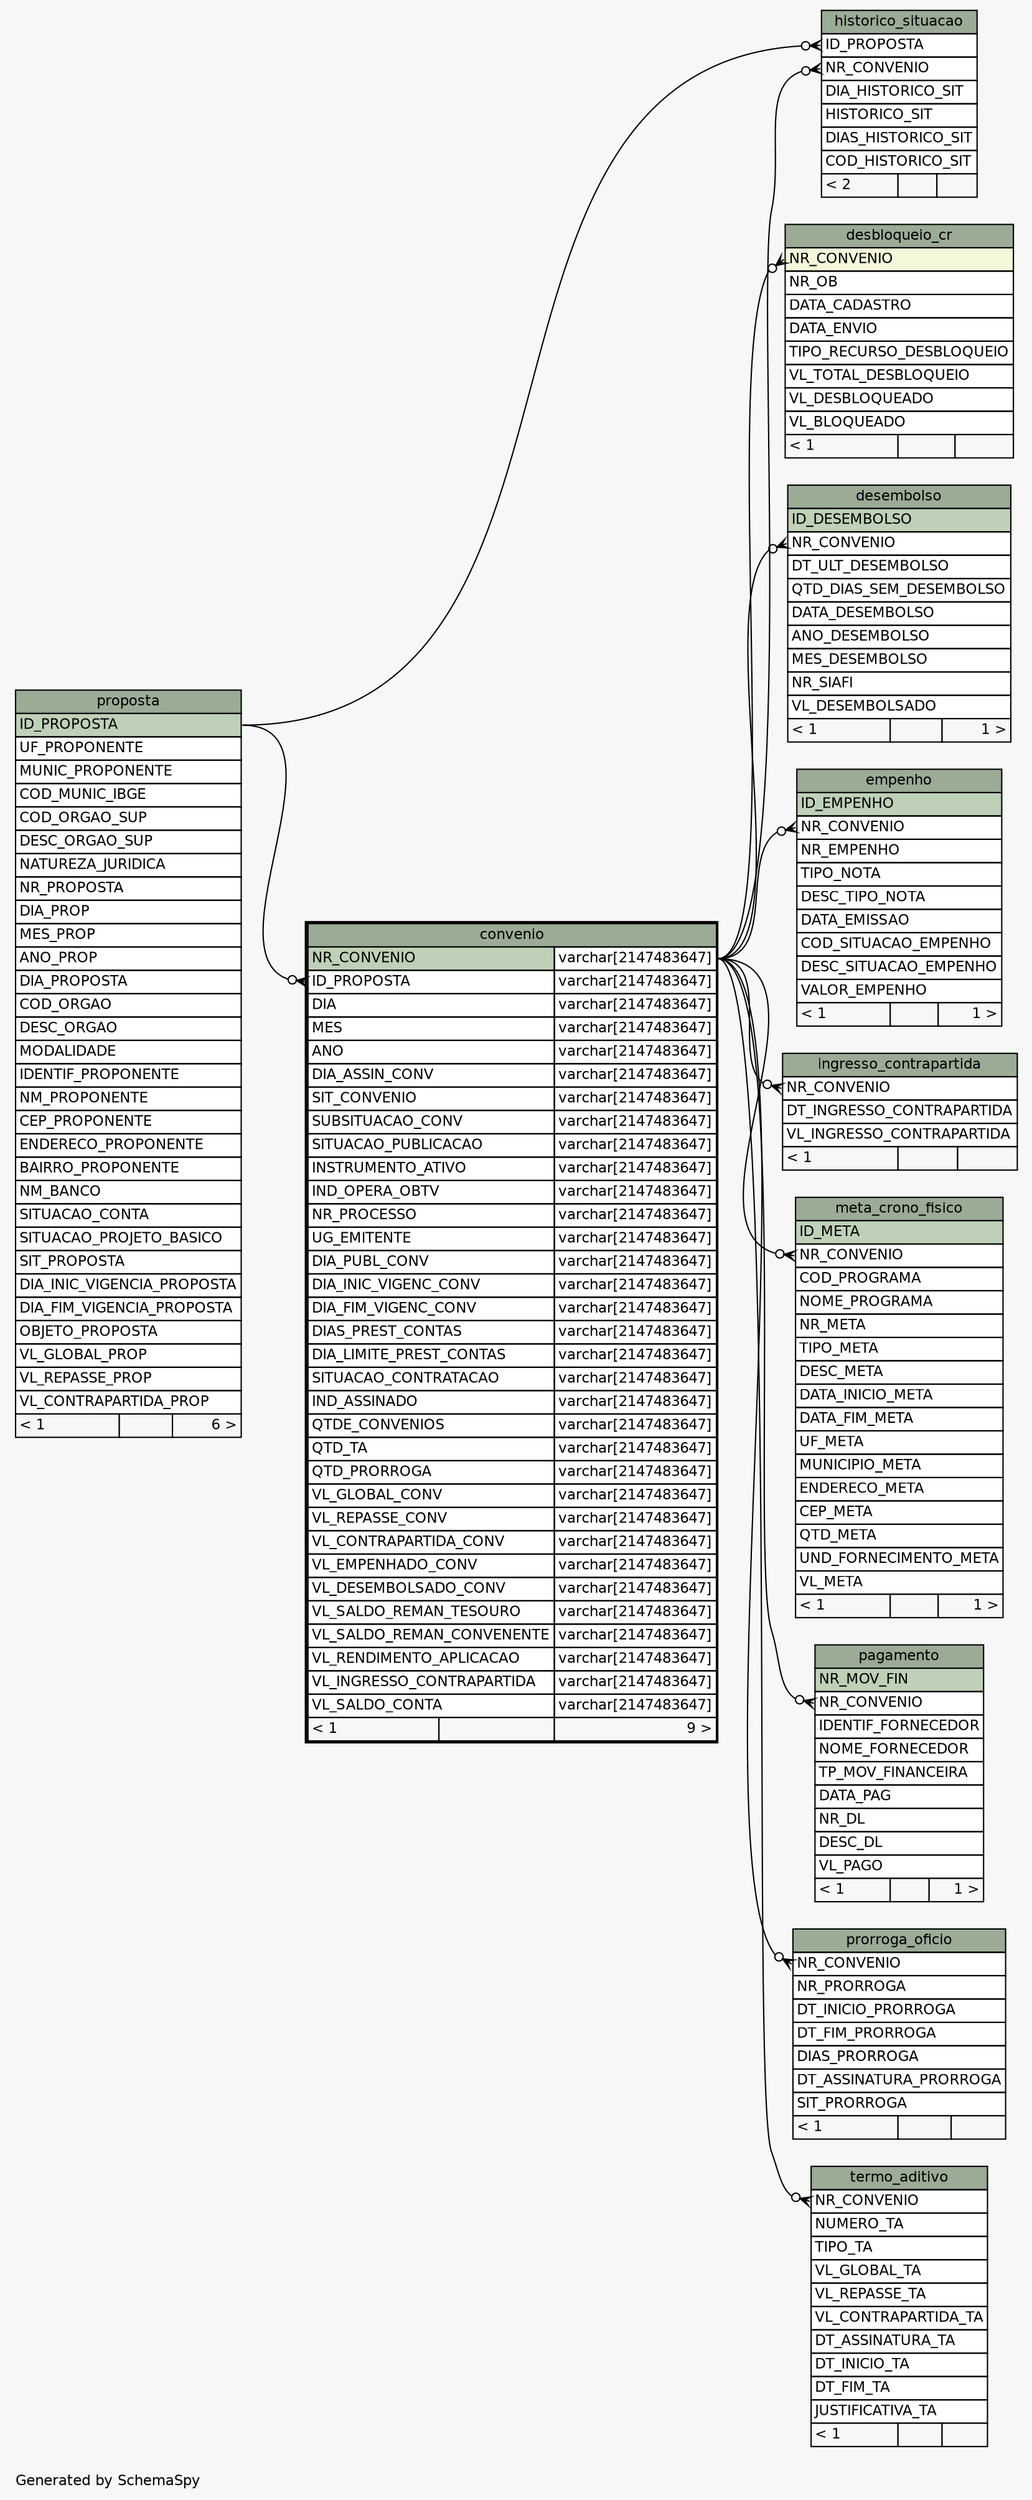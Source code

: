// dot 2.38.0 on Windows 10 10.0
// SchemaSpy rev 590
digraph "oneDegreeRelationshipsDiagram" {
  graph [
    rankdir="RL"
    bgcolor="#f7f7f7"
    label="\nGenerated by SchemaSpy"
    labeljust="l"
    nodesep="0.18"
    ranksep="0.46"
    fontname="Helvetica"
    fontsize="11"
  ];
  node [
    fontname="Helvetica"
    fontsize="11"
    shape="plaintext"
  ];
  edge [
    arrowsize="0.8"
  ];
  "convenio":"ID_PROPOSTA":w -> "proposta":"ID_PROPOSTA":e [arrowhead=none dir=back arrowtail=crowodot];
  "desbloqueio_cr":"NR_CONVENIO":w -> "convenio":"NR_CONVENIO.type":e [arrowhead=none dir=back arrowtail=crowodot];
  "desembolso":"NR_CONVENIO":w -> "convenio":"NR_CONVENIO.type":e [arrowhead=none dir=back arrowtail=crowodot];
  "empenho":"NR_CONVENIO":w -> "convenio":"NR_CONVENIO.type":e [arrowhead=none dir=back arrowtail=crowodot];
  "historico_situacao":"ID_PROPOSTA":w -> "proposta":"ID_PROPOSTA":e [arrowhead=none dir=back arrowtail=crowodot];
  "historico_situacao":"NR_CONVENIO":w -> "convenio":"NR_CONVENIO.type":e [arrowhead=none dir=back arrowtail=crowodot];
  "ingresso_contrapartida":"NR_CONVENIO":w -> "convenio":"NR_CONVENIO.type":e [arrowhead=none dir=back arrowtail=crowodot];
  "meta_crono_fisico":"NR_CONVENIO":w -> "convenio":"NR_CONVENIO.type":e [arrowhead=none dir=back arrowtail=crowodot];
  "pagamento":"NR_CONVENIO":w -> "convenio":"NR_CONVENIO.type":e [arrowhead=none dir=back arrowtail=crowodot];
  "prorroga_oficio":"NR_CONVENIO":w -> "convenio":"NR_CONVENIO.type":e [arrowhead=none dir=back arrowtail=crowodot];
  "termo_aditivo":"NR_CONVENIO":w -> "convenio":"NR_CONVENIO.type":e [arrowhead=none dir=back arrowtail=crowodot];
  "convenio" [
    label=<
    <TABLE BORDER="2" CELLBORDER="1" CELLSPACING="0" BGCOLOR="#ffffff">
      <TR><TD COLSPAN="3" BGCOLOR="#9bab96" ALIGN="CENTER">convenio</TD></TR>
      <TR><TD PORT="NR_CONVENIO" COLSPAN="2" BGCOLOR="#bed1b8" ALIGN="LEFT">NR_CONVENIO</TD><TD PORT="NR_CONVENIO.type" ALIGN="LEFT">varchar[2147483647]</TD></TR>
      <TR><TD PORT="ID_PROPOSTA" COLSPAN="2" ALIGN="LEFT">ID_PROPOSTA</TD><TD PORT="ID_PROPOSTA.type" ALIGN="LEFT">varchar[2147483647]</TD></TR>
      <TR><TD PORT="DIA" COLSPAN="2" ALIGN="LEFT">DIA</TD><TD PORT="DIA.type" ALIGN="LEFT">varchar[2147483647]</TD></TR>
      <TR><TD PORT="MES" COLSPAN="2" ALIGN="LEFT">MES</TD><TD PORT="MES.type" ALIGN="LEFT">varchar[2147483647]</TD></TR>
      <TR><TD PORT="ANO" COLSPAN="2" ALIGN="LEFT">ANO</TD><TD PORT="ANO.type" ALIGN="LEFT">varchar[2147483647]</TD></TR>
      <TR><TD PORT="DIA_ASSIN_CONV" COLSPAN="2" ALIGN="LEFT">DIA_ASSIN_CONV</TD><TD PORT="DIA_ASSIN_CONV.type" ALIGN="LEFT">varchar[2147483647]</TD></TR>
      <TR><TD PORT="SIT_CONVENIO" COLSPAN="2" ALIGN="LEFT">SIT_CONVENIO</TD><TD PORT="SIT_CONVENIO.type" ALIGN="LEFT">varchar[2147483647]</TD></TR>
      <TR><TD PORT="SUBSITUACAO_CONV" COLSPAN="2" ALIGN="LEFT">SUBSITUACAO_CONV</TD><TD PORT="SUBSITUACAO_CONV.type" ALIGN="LEFT">varchar[2147483647]</TD></TR>
      <TR><TD PORT="SITUACAO_PUBLICACAO" COLSPAN="2" ALIGN="LEFT">SITUACAO_PUBLICACAO</TD><TD PORT="SITUACAO_PUBLICACAO.type" ALIGN="LEFT">varchar[2147483647]</TD></TR>
      <TR><TD PORT="INSTRUMENTO_ATIVO" COLSPAN="2" ALIGN="LEFT">INSTRUMENTO_ATIVO</TD><TD PORT="INSTRUMENTO_ATIVO.type" ALIGN="LEFT">varchar[2147483647]</TD></TR>
      <TR><TD PORT="IND_OPERA_OBTV" COLSPAN="2" ALIGN="LEFT">IND_OPERA_OBTV</TD><TD PORT="IND_OPERA_OBTV.type" ALIGN="LEFT">varchar[2147483647]</TD></TR>
      <TR><TD PORT="NR_PROCESSO" COLSPAN="2" ALIGN="LEFT">NR_PROCESSO</TD><TD PORT="NR_PROCESSO.type" ALIGN="LEFT">varchar[2147483647]</TD></TR>
      <TR><TD PORT="UG_EMITENTE" COLSPAN="2" ALIGN="LEFT">UG_EMITENTE</TD><TD PORT="UG_EMITENTE.type" ALIGN="LEFT">varchar[2147483647]</TD></TR>
      <TR><TD PORT="DIA_PUBL_CONV" COLSPAN="2" ALIGN="LEFT">DIA_PUBL_CONV</TD><TD PORT="DIA_PUBL_CONV.type" ALIGN="LEFT">varchar[2147483647]</TD></TR>
      <TR><TD PORT="DIA_INIC_VIGENC_CONV" COLSPAN="2" ALIGN="LEFT">DIA_INIC_VIGENC_CONV</TD><TD PORT="DIA_INIC_VIGENC_CONV.type" ALIGN="LEFT">varchar[2147483647]</TD></TR>
      <TR><TD PORT="DIA_FIM_VIGENC_CONV" COLSPAN="2" ALIGN="LEFT">DIA_FIM_VIGENC_CONV</TD><TD PORT="DIA_FIM_VIGENC_CONV.type" ALIGN="LEFT">varchar[2147483647]</TD></TR>
      <TR><TD PORT="DIAS_PREST_CONTAS" COLSPAN="2" ALIGN="LEFT">DIAS_PREST_CONTAS</TD><TD PORT="DIAS_PREST_CONTAS.type" ALIGN="LEFT">varchar[2147483647]</TD></TR>
      <TR><TD PORT="DIA_LIMITE_PREST_CONTAS" COLSPAN="2" ALIGN="LEFT">DIA_LIMITE_PREST_CONTAS</TD><TD PORT="DIA_LIMITE_PREST_CONTAS.type" ALIGN="LEFT">varchar[2147483647]</TD></TR>
      <TR><TD PORT="SITUACAO_CONTRATACAO" COLSPAN="2" ALIGN="LEFT">SITUACAO_CONTRATACAO</TD><TD PORT="SITUACAO_CONTRATACAO.type" ALIGN="LEFT">varchar[2147483647]</TD></TR>
      <TR><TD PORT="IND_ASSINADO" COLSPAN="2" ALIGN="LEFT">IND_ASSINADO</TD><TD PORT="IND_ASSINADO.type" ALIGN="LEFT">varchar[2147483647]</TD></TR>
      <TR><TD PORT="QTDE_CONVENIOS" COLSPAN="2" ALIGN="LEFT">QTDE_CONVENIOS</TD><TD PORT="QTDE_CONVENIOS.type" ALIGN="LEFT">varchar[2147483647]</TD></TR>
      <TR><TD PORT="QTD_TA" COLSPAN="2" ALIGN="LEFT">QTD_TA</TD><TD PORT="QTD_TA.type" ALIGN="LEFT">varchar[2147483647]</TD></TR>
      <TR><TD PORT="QTD_PRORROGA" COLSPAN="2" ALIGN="LEFT">QTD_PRORROGA</TD><TD PORT="QTD_PRORROGA.type" ALIGN="LEFT">varchar[2147483647]</TD></TR>
      <TR><TD PORT="VL_GLOBAL_CONV" COLSPAN="2" ALIGN="LEFT">VL_GLOBAL_CONV</TD><TD PORT="VL_GLOBAL_CONV.type" ALIGN="LEFT">varchar[2147483647]</TD></TR>
      <TR><TD PORT="VL_REPASSE_CONV" COLSPAN="2" ALIGN="LEFT">VL_REPASSE_CONV</TD><TD PORT="VL_REPASSE_CONV.type" ALIGN="LEFT">varchar[2147483647]</TD></TR>
      <TR><TD PORT="VL_CONTRAPARTIDA_CONV" COLSPAN="2" ALIGN="LEFT">VL_CONTRAPARTIDA_CONV</TD><TD PORT="VL_CONTRAPARTIDA_CONV.type" ALIGN="LEFT">varchar[2147483647]</TD></TR>
      <TR><TD PORT="VL_EMPENHADO_CONV" COLSPAN="2" ALIGN="LEFT">VL_EMPENHADO_CONV</TD><TD PORT="VL_EMPENHADO_CONV.type" ALIGN="LEFT">varchar[2147483647]</TD></TR>
      <TR><TD PORT="VL_DESEMBOLSADO_CONV" COLSPAN="2" ALIGN="LEFT">VL_DESEMBOLSADO_CONV</TD><TD PORT="VL_DESEMBOLSADO_CONV.type" ALIGN="LEFT">varchar[2147483647]</TD></TR>
      <TR><TD PORT="VL_SALDO_REMAN_TESOURO" COLSPAN="2" ALIGN="LEFT">VL_SALDO_REMAN_TESOURO</TD><TD PORT="VL_SALDO_REMAN_TESOURO.type" ALIGN="LEFT">varchar[2147483647]</TD></TR>
      <TR><TD PORT="VL_SALDO_REMAN_CONVENENTE" COLSPAN="2" ALIGN="LEFT">VL_SALDO_REMAN_CONVENENTE</TD><TD PORT="VL_SALDO_REMAN_CONVENENTE.type" ALIGN="LEFT">varchar[2147483647]</TD></TR>
      <TR><TD PORT="VL_RENDIMENTO_APLICACAO" COLSPAN="2" ALIGN="LEFT">VL_RENDIMENTO_APLICACAO</TD><TD PORT="VL_RENDIMENTO_APLICACAO.type" ALIGN="LEFT">varchar[2147483647]</TD></TR>
      <TR><TD PORT="VL_INGRESSO_CONTRAPARTIDA" COLSPAN="2" ALIGN="LEFT">VL_INGRESSO_CONTRAPARTIDA</TD><TD PORT="VL_INGRESSO_CONTRAPARTIDA.type" ALIGN="LEFT">varchar[2147483647]</TD></TR>
      <TR><TD PORT="VL_SALDO_CONTA" COLSPAN="2" ALIGN="LEFT">VL_SALDO_CONTA</TD><TD PORT="VL_SALDO_CONTA.type" ALIGN="LEFT">varchar[2147483647]</TD></TR>
      <TR><TD ALIGN="LEFT" BGCOLOR="#f7f7f7">&lt; 1</TD><TD ALIGN="RIGHT" BGCOLOR="#f7f7f7">  </TD><TD ALIGN="RIGHT" BGCOLOR="#f7f7f7">9 &gt;</TD></TR>
    </TABLE>>
    URL="convenio.html"
    tooltip="convenio"
  ];
  "desbloqueio_cr" [
    label=<
    <TABLE BORDER="0" CELLBORDER="1" CELLSPACING="0" BGCOLOR="#ffffff">
      <TR><TD COLSPAN="3" BGCOLOR="#9bab96" ALIGN="CENTER">desbloqueio_cr</TD></TR>
      <TR><TD PORT="NR_CONVENIO" COLSPAN="3" BGCOLOR="#f4f7da" ALIGN="LEFT">NR_CONVENIO</TD></TR>
      <TR><TD PORT="NR_OB" COLSPAN="3" ALIGN="LEFT">NR_OB</TD></TR>
      <TR><TD PORT="DATA_CADASTRO" COLSPAN="3" ALIGN="LEFT">DATA_CADASTRO</TD></TR>
      <TR><TD PORT="DATA_ENVIO" COLSPAN="3" ALIGN="LEFT">DATA_ENVIO</TD></TR>
      <TR><TD PORT="TIPO_RECURSO_DESBLOQUEIO" COLSPAN="3" ALIGN="LEFT">TIPO_RECURSO_DESBLOQUEIO</TD></TR>
      <TR><TD PORT="VL_TOTAL_DESBLOQUEIO" COLSPAN="3" ALIGN="LEFT">VL_TOTAL_DESBLOQUEIO</TD></TR>
      <TR><TD PORT="VL_DESBLOQUEADO" COLSPAN="3" ALIGN="LEFT">VL_DESBLOQUEADO</TD></TR>
      <TR><TD PORT="VL_BLOQUEADO" COLSPAN="3" ALIGN="LEFT">VL_BLOQUEADO</TD></TR>
      <TR><TD ALIGN="LEFT" BGCOLOR="#f7f7f7">&lt; 1</TD><TD ALIGN="RIGHT" BGCOLOR="#f7f7f7">  </TD><TD ALIGN="RIGHT" BGCOLOR="#f7f7f7">  </TD></TR>
    </TABLE>>
    URL="desbloqueio_cr.html"
    tooltip="desbloqueio_cr"
  ];
  "desembolso" [
    label=<
    <TABLE BORDER="0" CELLBORDER="1" CELLSPACING="0" BGCOLOR="#ffffff">
      <TR><TD COLSPAN="3" BGCOLOR="#9bab96" ALIGN="CENTER">desembolso</TD></TR>
      <TR><TD PORT="ID_DESEMBOLSO" COLSPAN="3" BGCOLOR="#bed1b8" ALIGN="LEFT">ID_DESEMBOLSO</TD></TR>
      <TR><TD PORT="NR_CONVENIO" COLSPAN="3" ALIGN="LEFT">NR_CONVENIO</TD></TR>
      <TR><TD PORT="DT_ULT_DESEMBOLSO" COLSPAN="3" ALIGN="LEFT">DT_ULT_DESEMBOLSO</TD></TR>
      <TR><TD PORT="QTD_DIAS_SEM_DESEMBOLSO" COLSPAN="3" ALIGN="LEFT">QTD_DIAS_SEM_DESEMBOLSO</TD></TR>
      <TR><TD PORT="DATA_DESEMBOLSO" COLSPAN="3" ALIGN="LEFT">DATA_DESEMBOLSO</TD></TR>
      <TR><TD PORT="ANO_DESEMBOLSO" COLSPAN="3" ALIGN="LEFT">ANO_DESEMBOLSO</TD></TR>
      <TR><TD PORT="MES_DESEMBOLSO" COLSPAN="3" ALIGN="LEFT">MES_DESEMBOLSO</TD></TR>
      <TR><TD PORT="NR_SIAFI" COLSPAN="3" ALIGN="LEFT">NR_SIAFI</TD></TR>
      <TR><TD PORT="VL_DESEMBOLSADO" COLSPAN="3" ALIGN="LEFT">VL_DESEMBOLSADO</TD></TR>
      <TR><TD ALIGN="LEFT" BGCOLOR="#f7f7f7">&lt; 1</TD><TD ALIGN="RIGHT" BGCOLOR="#f7f7f7">  </TD><TD ALIGN="RIGHT" BGCOLOR="#f7f7f7">1 &gt;</TD></TR>
    </TABLE>>
    URL="desembolso.html"
    tooltip="desembolso"
  ];
  "empenho" [
    label=<
    <TABLE BORDER="0" CELLBORDER="1" CELLSPACING="0" BGCOLOR="#ffffff">
      <TR><TD COLSPAN="3" BGCOLOR="#9bab96" ALIGN="CENTER">empenho</TD></TR>
      <TR><TD PORT="ID_EMPENHO" COLSPAN="3" BGCOLOR="#bed1b8" ALIGN="LEFT">ID_EMPENHO</TD></TR>
      <TR><TD PORT="NR_CONVENIO" COLSPAN="3" ALIGN="LEFT">NR_CONVENIO</TD></TR>
      <TR><TD PORT="NR_EMPENHO" COLSPAN="3" ALIGN="LEFT">NR_EMPENHO</TD></TR>
      <TR><TD PORT="TIPO_NOTA" COLSPAN="3" ALIGN="LEFT">TIPO_NOTA</TD></TR>
      <TR><TD PORT="DESC_TIPO_NOTA" COLSPAN="3" ALIGN="LEFT">DESC_TIPO_NOTA</TD></TR>
      <TR><TD PORT="DATA_EMISSAO" COLSPAN="3" ALIGN="LEFT">DATA_EMISSAO</TD></TR>
      <TR><TD PORT="COD_SITUACAO_EMPENHO" COLSPAN="3" ALIGN="LEFT">COD_SITUACAO_EMPENHO</TD></TR>
      <TR><TD PORT="DESC_SITUACAO_EMPENHO" COLSPAN="3" ALIGN="LEFT">DESC_SITUACAO_EMPENHO</TD></TR>
      <TR><TD PORT="VALOR_EMPENHO" COLSPAN="3" ALIGN="LEFT">VALOR_EMPENHO</TD></TR>
      <TR><TD ALIGN="LEFT" BGCOLOR="#f7f7f7">&lt; 1</TD><TD ALIGN="RIGHT" BGCOLOR="#f7f7f7">  </TD><TD ALIGN="RIGHT" BGCOLOR="#f7f7f7">1 &gt;</TD></TR>
    </TABLE>>
    URL="empenho.html"
    tooltip="empenho"
  ];
  "historico_situacao" [
    label=<
    <TABLE BORDER="0" CELLBORDER="1" CELLSPACING="0" BGCOLOR="#ffffff">
      <TR><TD COLSPAN="3" BGCOLOR="#9bab96" ALIGN="CENTER">historico_situacao</TD></TR>
      <TR><TD PORT="ID_PROPOSTA" COLSPAN="3" ALIGN="LEFT">ID_PROPOSTA</TD></TR>
      <TR><TD PORT="NR_CONVENIO" COLSPAN="3" ALIGN="LEFT">NR_CONVENIO</TD></TR>
      <TR><TD PORT="DIA_HISTORICO_SIT" COLSPAN="3" ALIGN="LEFT">DIA_HISTORICO_SIT</TD></TR>
      <TR><TD PORT="HISTORICO_SIT" COLSPAN="3" ALIGN="LEFT">HISTORICO_SIT</TD></TR>
      <TR><TD PORT="DIAS_HISTORICO_SIT" COLSPAN="3" ALIGN="LEFT">DIAS_HISTORICO_SIT</TD></TR>
      <TR><TD PORT="COD_HISTORICO_SIT" COLSPAN="3" ALIGN="LEFT">COD_HISTORICO_SIT</TD></TR>
      <TR><TD ALIGN="LEFT" BGCOLOR="#f7f7f7">&lt; 2</TD><TD ALIGN="RIGHT" BGCOLOR="#f7f7f7">  </TD><TD ALIGN="RIGHT" BGCOLOR="#f7f7f7">  </TD></TR>
    </TABLE>>
    URL="historico_situacao.html"
    tooltip="historico_situacao"
  ];
  "ingresso_contrapartida" [
    label=<
    <TABLE BORDER="0" CELLBORDER="1" CELLSPACING="0" BGCOLOR="#ffffff">
      <TR><TD COLSPAN="3" BGCOLOR="#9bab96" ALIGN="CENTER">ingresso_contrapartida</TD></TR>
      <TR><TD PORT="NR_CONVENIO" COLSPAN="3" ALIGN="LEFT">NR_CONVENIO</TD></TR>
      <TR><TD PORT="DT_INGRESSO_CONTRAPARTIDA" COLSPAN="3" ALIGN="LEFT">DT_INGRESSO_CONTRAPARTIDA</TD></TR>
      <TR><TD PORT="VL_INGRESSO_CONTRAPARTIDA" COLSPAN="3" ALIGN="LEFT">VL_INGRESSO_CONTRAPARTIDA</TD></TR>
      <TR><TD ALIGN="LEFT" BGCOLOR="#f7f7f7">&lt; 1</TD><TD ALIGN="RIGHT" BGCOLOR="#f7f7f7">  </TD><TD ALIGN="RIGHT" BGCOLOR="#f7f7f7">  </TD></TR>
    </TABLE>>
    URL="ingresso_contrapartida.html"
    tooltip="ingresso_contrapartida"
  ];
  "meta_crono_fisico" [
    label=<
    <TABLE BORDER="0" CELLBORDER="1" CELLSPACING="0" BGCOLOR="#ffffff">
      <TR><TD COLSPAN="3" BGCOLOR="#9bab96" ALIGN="CENTER">meta_crono_fisico</TD></TR>
      <TR><TD PORT="ID_META" COLSPAN="3" BGCOLOR="#bed1b8" ALIGN="LEFT">ID_META</TD></TR>
      <TR><TD PORT="NR_CONVENIO" COLSPAN="3" ALIGN="LEFT">NR_CONVENIO</TD></TR>
      <TR><TD PORT="COD_PROGRAMA" COLSPAN="3" ALIGN="LEFT">COD_PROGRAMA</TD></TR>
      <TR><TD PORT="NOME_PROGRAMA" COLSPAN="3" ALIGN="LEFT">NOME_PROGRAMA</TD></TR>
      <TR><TD PORT="NR_META" COLSPAN="3" ALIGN="LEFT">NR_META</TD></TR>
      <TR><TD PORT="TIPO_META" COLSPAN="3" ALIGN="LEFT">TIPO_META</TD></TR>
      <TR><TD PORT="DESC_META" COLSPAN="3" ALIGN="LEFT">DESC_META</TD></TR>
      <TR><TD PORT="DATA_INICIO_META" COLSPAN="3" ALIGN="LEFT">DATA_INICIO_META</TD></TR>
      <TR><TD PORT="DATA_FIM_META" COLSPAN="3" ALIGN="LEFT">DATA_FIM_META</TD></TR>
      <TR><TD PORT="UF_META" COLSPAN="3" ALIGN="LEFT">UF_META</TD></TR>
      <TR><TD PORT="MUNICIPIO_META" COLSPAN="3" ALIGN="LEFT">MUNICIPIO_META</TD></TR>
      <TR><TD PORT="ENDERECO_META" COLSPAN="3" ALIGN="LEFT">ENDERECO_META</TD></TR>
      <TR><TD PORT="CEP_META" COLSPAN="3" ALIGN="LEFT">CEP_META</TD></TR>
      <TR><TD PORT="QTD_META" COLSPAN="3" ALIGN="LEFT">QTD_META</TD></TR>
      <TR><TD PORT="UND_FORNECIMENTO_META" COLSPAN="3" ALIGN="LEFT">UND_FORNECIMENTO_META</TD></TR>
      <TR><TD PORT="VL_META" COLSPAN="3" ALIGN="LEFT">VL_META</TD></TR>
      <TR><TD ALIGN="LEFT" BGCOLOR="#f7f7f7">&lt; 1</TD><TD ALIGN="RIGHT" BGCOLOR="#f7f7f7">  </TD><TD ALIGN="RIGHT" BGCOLOR="#f7f7f7">1 &gt;</TD></TR>
    </TABLE>>
    URL="meta_crono_fisico.html"
    tooltip="meta_crono_fisico"
  ];
  "pagamento" [
    label=<
    <TABLE BORDER="0" CELLBORDER="1" CELLSPACING="0" BGCOLOR="#ffffff">
      <TR><TD COLSPAN="3" BGCOLOR="#9bab96" ALIGN="CENTER">pagamento</TD></TR>
      <TR><TD PORT="NR_MOV_FIN" COLSPAN="3" BGCOLOR="#bed1b8" ALIGN="LEFT">NR_MOV_FIN</TD></TR>
      <TR><TD PORT="NR_CONVENIO" COLSPAN="3" ALIGN="LEFT">NR_CONVENIO</TD></TR>
      <TR><TD PORT="IDENTIF_FORNECEDOR" COLSPAN="3" ALIGN="LEFT">IDENTIF_FORNECEDOR</TD></TR>
      <TR><TD PORT="NOME_FORNECEDOR" COLSPAN="3" ALIGN="LEFT">NOME_FORNECEDOR</TD></TR>
      <TR><TD PORT="TP_MOV_FINANCEIRA" COLSPAN="3" ALIGN="LEFT">TP_MOV_FINANCEIRA</TD></TR>
      <TR><TD PORT="DATA_PAG" COLSPAN="3" ALIGN="LEFT">DATA_PAG</TD></TR>
      <TR><TD PORT="NR_DL" COLSPAN="3" ALIGN="LEFT">NR_DL</TD></TR>
      <TR><TD PORT="DESC_DL" COLSPAN="3" ALIGN="LEFT">DESC_DL</TD></TR>
      <TR><TD PORT="VL_PAGO" COLSPAN="3" ALIGN="LEFT">VL_PAGO</TD></TR>
      <TR><TD ALIGN="LEFT" BGCOLOR="#f7f7f7">&lt; 1</TD><TD ALIGN="RIGHT" BGCOLOR="#f7f7f7">  </TD><TD ALIGN="RIGHT" BGCOLOR="#f7f7f7">1 &gt;</TD></TR>
    </TABLE>>
    URL="pagamento.html"
    tooltip="pagamento"
  ];
  "proposta" [
    label=<
    <TABLE BORDER="0" CELLBORDER="1" CELLSPACING="0" BGCOLOR="#ffffff">
      <TR><TD COLSPAN="3" BGCOLOR="#9bab96" ALIGN="CENTER">proposta</TD></TR>
      <TR><TD PORT="ID_PROPOSTA" COLSPAN="3" BGCOLOR="#bed1b8" ALIGN="LEFT">ID_PROPOSTA</TD></TR>
      <TR><TD PORT="UF_PROPONENTE" COLSPAN="3" ALIGN="LEFT">UF_PROPONENTE</TD></TR>
      <TR><TD PORT="MUNIC_PROPONENTE" COLSPAN="3" ALIGN="LEFT">MUNIC_PROPONENTE</TD></TR>
      <TR><TD PORT="COD_MUNIC_IBGE" COLSPAN="3" ALIGN="LEFT">COD_MUNIC_IBGE</TD></TR>
      <TR><TD PORT="COD_ORGAO_SUP" COLSPAN="3" ALIGN="LEFT">COD_ORGAO_SUP</TD></TR>
      <TR><TD PORT="DESC_ORGAO_SUP" COLSPAN="3" ALIGN="LEFT">DESC_ORGAO_SUP</TD></TR>
      <TR><TD PORT="NATUREZA_JURIDICA" COLSPAN="3" ALIGN="LEFT">NATUREZA_JURIDICA</TD></TR>
      <TR><TD PORT="NR_PROPOSTA" COLSPAN="3" ALIGN="LEFT">NR_PROPOSTA</TD></TR>
      <TR><TD PORT="DIA_PROP" COLSPAN="3" ALIGN="LEFT">DIA_PROP</TD></TR>
      <TR><TD PORT="MES_PROP" COLSPAN="3" ALIGN="LEFT">MES_PROP</TD></TR>
      <TR><TD PORT="ANO_PROP" COLSPAN="3" ALIGN="LEFT">ANO_PROP</TD></TR>
      <TR><TD PORT="DIA_PROPOSTA" COLSPAN="3" ALIGN="LEFT">DIA_PROPOSTA</TD></TR>
      <TR><TD PORT="COD_ORGAO" COLSPAN="3" ALIGN="LEFT">COD_ORGAO</TD></TR>
      <TR><TD PORT="DESC_ORGAO" COLSPAN="3" ALIGN="LEFT">DESC_ORGAO</TD></TR>
      <TR><TD PORT="MODALIDADE" COLSPAN="3" ALIGN="LEFT">MODALIDADE</TD></TR>
      <TR><TD PORT="IDENTIF_PROPONENTE" COLSPAN="3" ALIGN="LEFT">IDENTIF_PROPONENTE</TD></TR>
      <TR><TD PORT="NM_PROPONENTE" COLSPAN="3" ALIGN="LEFT">NM_PROPONENTE</TD></TR>
      <TR><TD PORT="CEP_PROPONENTE" COLSPAN="3" ALIGN="LEFT">CEP_PROPONENTE</TD></TR>
      <TR><TD PORT="ENDERECO_PROPONENTE" COLSPAN="3" ALIGN="LEFT">ENDERECO_PROPONENTE</TD></TR>
      <TR><TD PORT="BAIRRO_PROPONENTE" COLSPAN="3" ALIGN="LEFT">BAIRRO_PROPONENTE</TD></TR>
      <TR><TD PORT="NM_BANCO" COLSPAN="3" ALIGN="LEFT">NM_BANCO</TD></TR>
      <TR><TD PORT="SITUACAO_CONTA" COLSPAN="3" ALIGN="LEFT">SITUACAO_CONTA</TD></TR>
      <TR><TD PORT="SITUACAO_PROJETO_BASICO" COLSPAN="3" ALIGN="LEFT">SITUACAO_PROJETO_BASICO</TD></TR>
      <TR><TD PORT="SIT_PROPOSTA" COLSPAN="3" ALIGN="LEFT">SIT_PROPOSTA</TD></TR>
      <TR><TD PORT="DIA_INIC_VIGENCIA_PROPOSTA" COLSPAN="3" ALIGN="LEFT">DIA_INIC_VIGENCIA_PROPOSTA</TD></TR>
      <TR><TD PORT="DIA_FIM_VIGENCIA_PROPOSTA" COLSPAN="3" ALIGN="LEFT">DIA_FIM_VIGENCIA_PROPOSTA</TD></TR>
      <TR><TD PORT="OBJETO_PROPOSTA" COLSPAN="3" ALIGN="LEFT">OBJETO_PROPOSTA</TD></TR>
      <TR><TD PORT="VL_GLOBAL_PROP" COLSPAN="3" ALIGN="LEFT">VL_GLOBAL_PROP</TD></TR>
      <TR><TD PORT="VL_REPASSE_PROP" COLSPAN="3" ALIGN="LEFT">VL_REPASSE_PROP</TD></TR>
      <TR><TD PORT="VL_CONTRAPARTIDA_PROP" COLSPAN="3" ALIGN="LEFT">VL_CONTRAPARTIDA_PROP</TD></TR>
      <TR><TD ALIGN="LEFT" BGCOLOR="#f7f7f7">&lt; 1</TD><TD ALIGN="RIGHT" BGCOLOR="#f7f7f7">  </TD><TD ALIGN="RIGHT" BGCOLOR="#f7f7f7">6 &gt;</TD></TR>
    </TABLE>>
    URL="proposta.html"
    tooltip="proposta"
  ];
  "prorroga_oficio" [
    label=<
    <TABLE BORDER="0" CELLBORDER="1" CELLSPACING="0" BGCOLOR="#ffffff">
      <TR><TD COLSPAN="3" BGCOLOR="#9bab96" ALIGN="CENTER">prorroga_oficio</TD></TR>
      <TR><TD PORT="NR_CONVENIO" COLSPAN="3" ALIGN="LEFT">NR_CONVENIO</TD></TR>
      <TR><TD PORT="NR_PRORROGA" COLSPAN="3" ALIGN="LEFT">NR_PRORROGA</TD></TR>
      <TR><TD PORT="DT_INICIO_PRORROGA" COLSPAN="3" ALIGN="LEFT">DT_INICIO_PRORROGA</TD></TR>
      <TR><TD PORT="DT_FIM_PRORROGA" COLSPAN="3" ALIGN="LEFT">DT_FIM_PRORROGA</TD></TR>
      <TR><TD PORT="DIAS_PRORROGA" COLSPAN="3" ALIGN="LEFT">DIAS_PRORROGA</TD></TR>
      <TR><TD PORT="DT_ASSINATURA_PRORROGA" COLSPAN="3" ALIGN="LEFT">DT_ASSINATURA_PRORROGA</TD></TR>
      <TR><TD PORT="SIT_PRORROGA" COLSPAN="3" ALIGN="LEFT">SIT_PRORROGA</TD></TR>
      <TR><TD ALIGN="LEFT" BGCOLOR="#f7f7f7">&lt; 1</TD><TD ALIGN="RIGHT" BGCOLOR="#f7f7f7">  </TD><TD ALIGN="RIGHT" BGCOLOR="#f7f7f7">  </TD></TR>
    </TABLE>>
    URL="prorroga_oficio.html"
    tooltip="prorroga_oficio"
  ];
  "termo_aditivo" [
    label=<
    <TABLE BORDER="0" CELLBORDER="1" CELLSPACING="0" BGCOLOR="#ffffff">
      <TR><TD COLSPAN="3" BGCOLOR="#9bab96" ALIGN="CENTER">termo_aditivo</TD></TR>
      <TR><TD PORT="NR_CONVENIO" COLSPAN="3" ALIGN="LEFT">NR_CONVENIO</TD></TR>
      <TR><TD PORT="NUMERO_TA" COLSPAN="3" ALIGN="LEFT">NUMERO_TA</TD></TR>
      <TR><TD PORT="TIPO_TA" COLSPAN="3" ALIGN="LEFT">TIPO_TA</TD></TR>
      <TR><TD PORT="VL_GLOBAL_TA" COLSPAN="3" ALIGN="LEFT">VL_GLOBAL_TA</TD></TR>
      <TR><TD PORT="VL_REPASSE_TA" COLSPAN="3" ALIGN="LEFT">VL_REPASSE_TA</TD></TR>
      <TR><TD PORT="VL_CONTRAPARTIDA_TA" COLSPAN="3" ALIGN="LEFT">VL_CONTRAPARTIDA_TA</TD></TR>
      <TR><TD PORT="DT_ASSINATURA_TA" COLSPAN="3" ALIGN="LEFT">DT_ASSINATURA_TA</TD></TR>
      <TR><TD PORT="DT_INICIO_TA" COLSPAN="3" ALIGN="LEFT">DT_INICIO_TA</TD></TR>
      <TR><TD PORT="DT_FIM_TA" COLSPAN="3" ALIGN="LEFT">DT_FIM_TA</TD></TR>
      <TR><TD PORT="JUSTIFICATIVA_TA" COLSPAN="3" ALIGN="LEFT">JUSTIFICATIVA_TA</TD></TR>
      <TR><TD ALIGN="LEFT" BGCOLOR="#f7f7f7">&lt; 1</TD><TD ALIGN="RIGHT" BGCOLOR="#f7f7f7">  </TD><TD ALIGN="RIGHT" BGCOLOR="#f7f7f7">  </TD></TR>
    </TABLE>>
    URL="termo_aditivo.html"
    tooltip="termo_aditivo"
  ];
}

